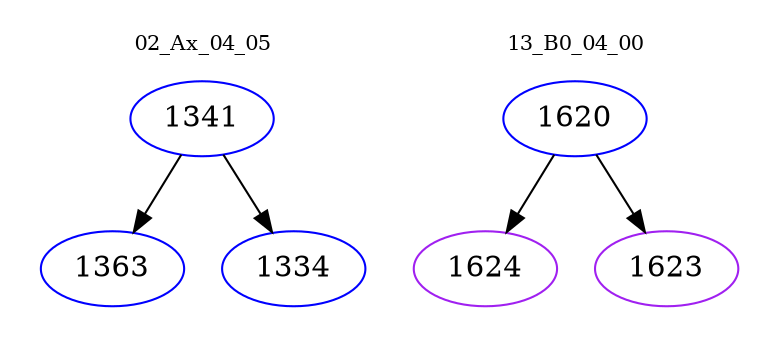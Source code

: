 digraph{
subgraph cluster_0 {
color = white
label = "02_Ax_04_05";
fontsize=10;
T0_1341 [label="1341", color="blue"]
T0_1341 -> T0_1363 [color="black"]
T0_1363 [label="1363", color="blue"]
T0_1341 -> T0_1334 [color="black"]
T0_1334 [label="1334", color="blue"]
}
subgraph cluster_1 {
color = white
label = "13_B0_04_00";
fontsize=10;
T1_1620 [label="1620", color="blue"]
T1_1620 -> T1_1624 [color="black"]
T1_1624 [label="1624", color="purple"]
T1_1620 -> T1_1623 [color="black"]
T1_1623 [label="1623", color="purple"]
}
}
